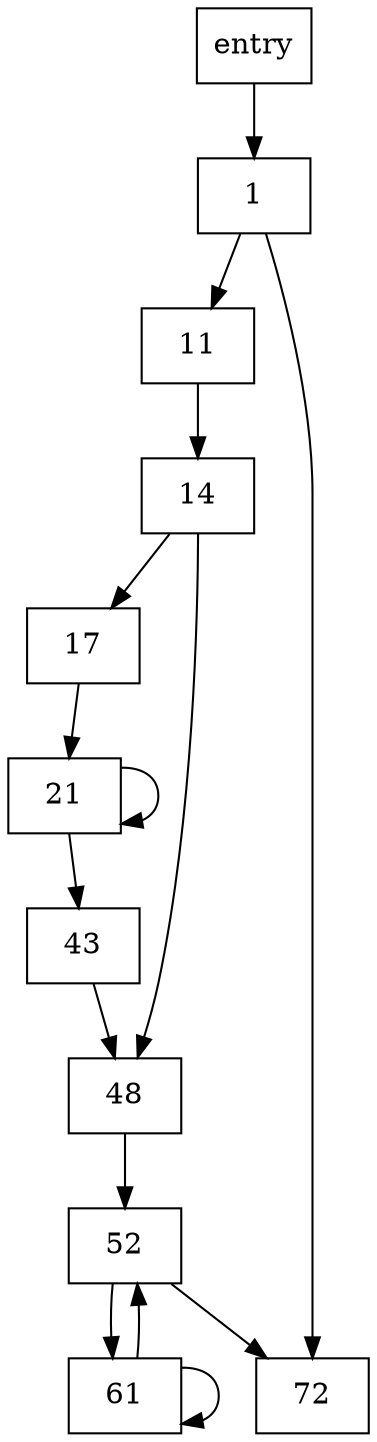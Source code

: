 digraph ControlFlowGraph {
  node [shape=box];
  entry;
  1;
  11;
  14;
  17;
  21;
  43;
  48;
  52;
  61;
  72;
entry -> 1;
1 -> 11;
11 -> 14;
14 -> 17;
17 -> 21;
21 -> 21;
21 -> 43;
43 -> 48;
48 -> 52;
14 -> 48;
52 -> 61;
61 -> 61;
61 -> 52;
52 -> 72;
1 -> 72;

}